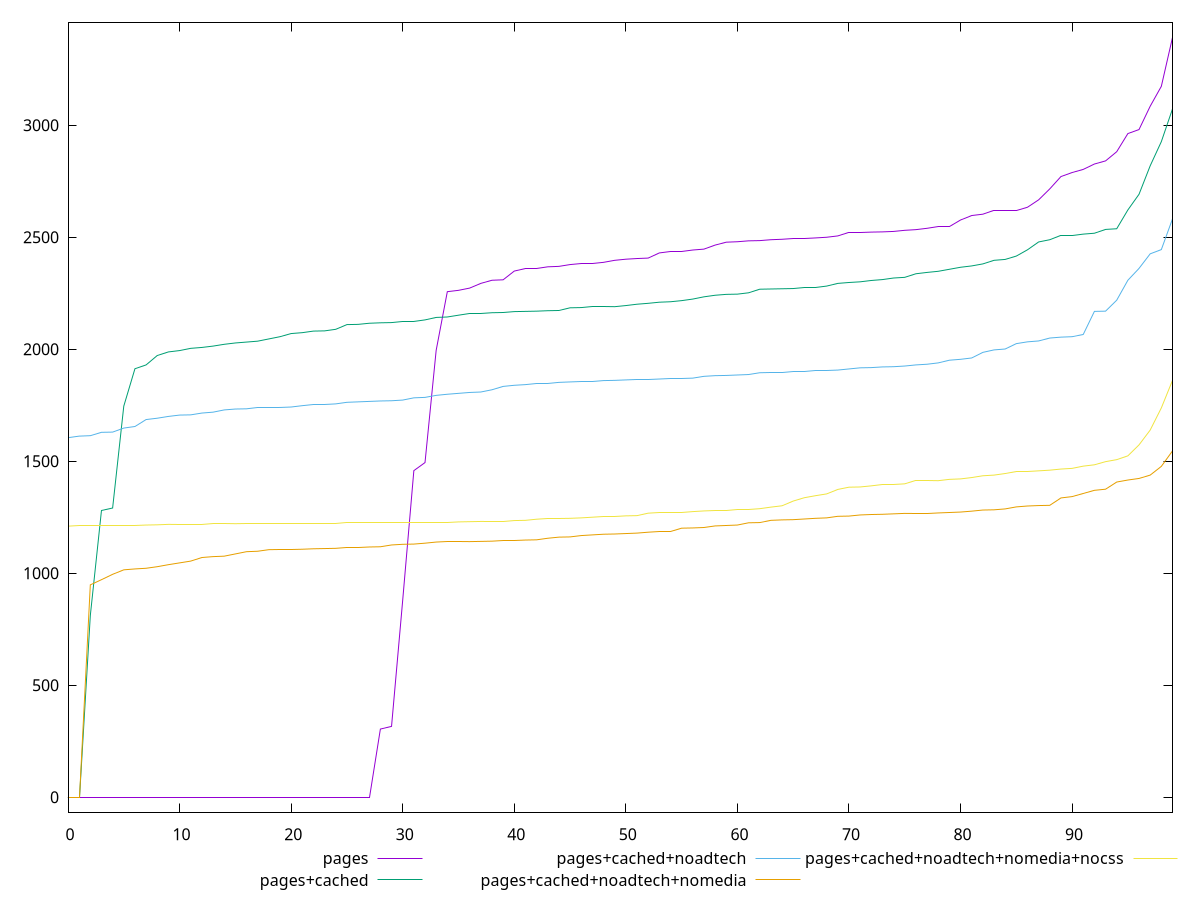 reset

$pages <<EOF
0 0
1 0
2 0
3 0
4 0
5 0
6 0
7 0
8 0
9 0
10 0
11 0
12 0
13 0
14 0
15 0
16 0
17 0
18 0
19 0
20 0
21 0
22 0
23 0
24 0
25 0
26 0
27 0
28 304
29 316
30 879
31 1458
32 1494
33 1995
34 2257
35 2263
36 2273
37 2294
38 2308
39 2310
40 2349
41 2360
42 2360
43 2368
44 2370
45 2378
46 2381
47 2381
48 2388
49 2397
50 2402
51 2405
52 2407
53 2430
54 2435
55 2435
56 2443
57 2447
58 2465
59 2478
60 2480
61 2484
62 2485
63 2489
64 2491
65 2495
66 2495
67 2497
68 2500
69 2506
70 2521
71 2521
72 2523
73 2524
74 2526
75 2531
76 2534
77 2540
78 2548
79 2548
80 2577
81 2597
82 2603
83 2619
84 2619
85 2619
86 2634
87 2667
88 2716
89 2771
90 2789
91 2803
92 2827
93 2841
94 2882
95 2963
96 2981
97 3085
98 3174
99 3392
EOF

$pagesCached <<EOF
0 0
1 0
2 811
3 1280
4 1291
5 1746
6 1913
7 1930
8 1972
9 1988
10 1994
11 2004
12 2008
13 2014
14 2022
15 2028
16 2032
17 2036
18 2046
19 2056
20 2070
21 2074
22 2081
23 2082
24 2089
25 2110
26 2111
27 2116
28 2118
29 2119
30 2124
31 2124
32 2131
33 2142
34 2144
35 2152
36 2160
37 2160
38 2163
39 2164
40 2168
41 2169
42 2170
43 2172
44 2173
45 2185
46 2186
47 2189
48 2189
49 2190
50 2195
51 2201
52 2205
53 2210
54 2212
55 2217
56 2224
57 2234
58 2241
59 2245
60 2246
61 2252
62 2268
63 2269
64 2270
65 2271
66 2277
67 2277
68 2282
69 2294
70 2298
71 2301
72 2307
73 2311
74 2318
75 2321
76 2337
77 2343
78 2348
79 2357
80 2366
81 2372
82 2381
83 2397
84 2401
85 2416
86 2444
87 2479
88 2489
89 2508
90 2508
91 2514
92 2518
93 2535
94 2538
95 2622
96 2692
97 2819
98 2927
99 3073
EOF

$pagesCachedNoadtech <<EOF
0 1605
1 1612
2 1614
3 1629
4 1630
5 1648
6 1655
7 1686
8 1692
9 1700
10 1706
11 1707
12 1715
13 1719
14 1729
15 1733
16 1734
17 1739
18 1739
19 1740
20 1742
21 1748
22 1755
23 1755
24 1756
25 1763
26 1765
27 1767
28 1769
29 1770
30 1773
31 1783
32 1785
33 1794
34 1799
35 1803
36 1807
37 1809
38 1819
39 1834
40 1839
41 1842
42 1846
43 1846
44 1852
45 1854
46 1858
47 1858
48 1860
49 1861
50 1863
51 1866
52 1866
53 1867
54 1869
55 1869
56 1871
57 1879
58 1882
59 1883
60 1885
61 1887
62 1895
63 1898
64 1898
65 1901
66 1901
67 1904
68 1904
69 1907
70 1912
71 1917
72 1918
73 1921
74 1922
75 1925
76 1930
77 1933
78 1939
79 1951
80 1955
81 1961
82 1986
83 1997
84 2001
85 2025
86 2033
87 2037
88 2050
89 2054
90 2056
91 2066
92 2169
93 2170
94 2219
95 2308
96 2361
97 2426
98 2445
99 2582
EOF

$pagesCachedNoadtechNomedia <<EOF
0 0
1 0
2 948
3 971
4 995
5 1015
6 1019
7 1022
8 1029
9 1038
10 1046
11 1054
12 1070
13 1074
14 1076
15 1086
16 1096
17 1098
18 1105
19 1106
20 1106
21 1107
22 1109
23 1110
24 1111
25 1113
26 1113
27 1117
28 1118
29 1126
30 1129
31 1130
32 1134
33 1139
34 1140
35 1140
36 1141
37 1142
38 1143
39 1147
40 1147
41 1148
42 1149
43 1156
44 1161
45 1162
46 1168
47 1171
48 1174
49 1175
50 1177
51 1179
52 1183
53 1185
54 1185
55 1201
56 1202
57 1204
58 1211
59 1213
60 1215
61 1225
62 1226
63 1236
64 1238
65 1239
66 1242
67 1245
68 1247
69 1254
70 1255
71 1260
72 1262
73 1263
74 1265
75 1267
76 1268
77 1268
78 1269
79 1271
80 1273
81 1277
82 1282
83 1283
84 1287
85 1296
86 1300
87 1302
88 1303
89 1336
90 1342
91 1356
92 1370
93 1375
94 1407
95 1416
96 1423
97 1438
98 1477
99 1546
EOF

$pagesCachedNoadtechNomediaNocss <<EOF
0 1210
1 1211
2 1211
3 1213
4 1214
5 1214
6 1214
7 1215
8 1216
9 1218
10 1219
11 1219
12 1219
13 1220
14 1220
15 1221
16 1222
17 1222
18 1222
19 1223
20 1223
21 1224
22 1224
23 1224
24 1224
25 1226
26 1226
27 1226
28 1227
29 1227
30 1227
31 1227
32 1228
33 1228
34 1228
35 1229
36 1230
37 1231
38 1232
39 1232
40 1235
41 1236
42 1241
43 1243
44 1243
45 1245
46 1247
47 1250
48 1255
49 1255
50 1256
51 1257
52 1268
53 1273
54 1273
55 1273
56 1275
57 1278
58 1281
59 1281
60 1283
61 1283
62 1288
63 1295
64 1301
65 1322
66 1337
67 1346
68 1354
69 1374
70 1384
71 1385
72 1390
73 1394
74 1394
75 1399
76 1412
77 1412
78 1413
79 1419
80 1421
81 1427
82 1435
83 1438
84 1445
85 1454
86 1454
87 1457
88 1460
89 1465
90 1468
91 1478
92 1484
93 1498
94 1507
95 1524
96 1573
97 1639
98 1738
99 1861
EOF

set key outside below
set xrange [0:99]
set yrange [-67.84:3459.84]
set trange [-67.84:3459.84]
set terminal svg size 640, 580 enhanced background rgb 'white'
set output "report_00015_2021-02-09T16-11-33.973Z/uses-rel-preload/comparison/sorted/all_raw.svg"

plot $pages title "pages" with line, \
     $pagesCached title "pages+cached" with line, \
     $pagesCachedNoadtech title "pages+cached+noadtech" with line, \
     $pagesCachedNoadtechNomedia title "pages+cached+noadtech+nomedia" with line, \
     $pagesCachedNoadtechNomediaNocss title "pages+cached+noadtech+nomedia+nocss" with line

reset

